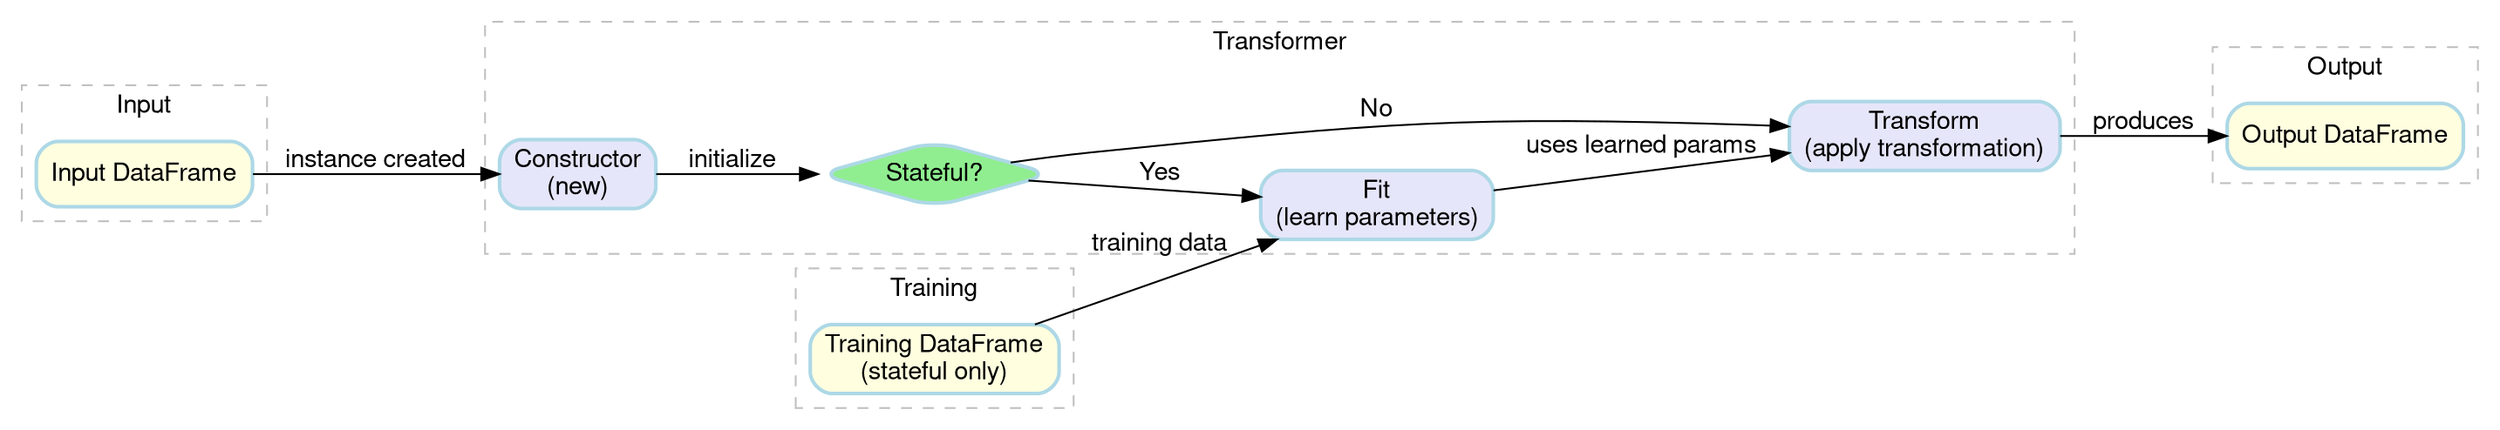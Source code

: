 digraph TransformerArchitecture {
    fontname = "Helvetica,Arial,sans-serif";
    layout = dot;
    rankdir = LR;

    node [
    fontname = "Helvetica,Arial,sans-serif",
    shape = box,
    style = "filled,rounded",
    color = "lightblue",
    fillcolor = "white",
    penwidth = 2
    ];
    edge [
    fontname = "Helvetica,Arial,sans-serif",
    color = "black"
    ];

    subgraph cluster_input {
    label = "Input";
    style = "dashed";
    color = "gray";
    df_in [label = "Input DataFrame", fillcolor = "lightyellow"];
    }

    subgraph cluster_training {
    label = "Training";
    style = "dashed";
    color = "gray";
    training_df [label = "Training DataFrame\n(stateful only)", fillcolor = "lightyellow"];
    }

    subgraph cluster_transformer {
    label = "Transformer";
    style = "dashed";
    color = "gray";

    constructor [label = "Constructor\n(new)", fillcolor = "lavender"];
    decision [label = "Stateful?", shape = diamond, fillcolor = "lightgreen"];
    fit [label = "Fit\n(learn parameters)", fillcolor = "lavender"];
    transform [label = "Transform\n(apply transformation)", fillcolor = "lavender"];
    }

    subgraph cluster_output {
    label = "Output";
    style = "dashed";
    color = "gray";
    df_out [label = "Output DataFrame", fillcolor = "lightyellow"];
    }

    df_in -> constructor [label = "instance created"];
    constructor -> decision [label = "initialize"];
    training_df -> fit [label = "training data"];
    decision -> fit [label = "Yes"];
    decision -> transform [label = "No"];
    fit -> transform [label = "uses learned params"];
    transform -> df_out [label = "produces"];
}
